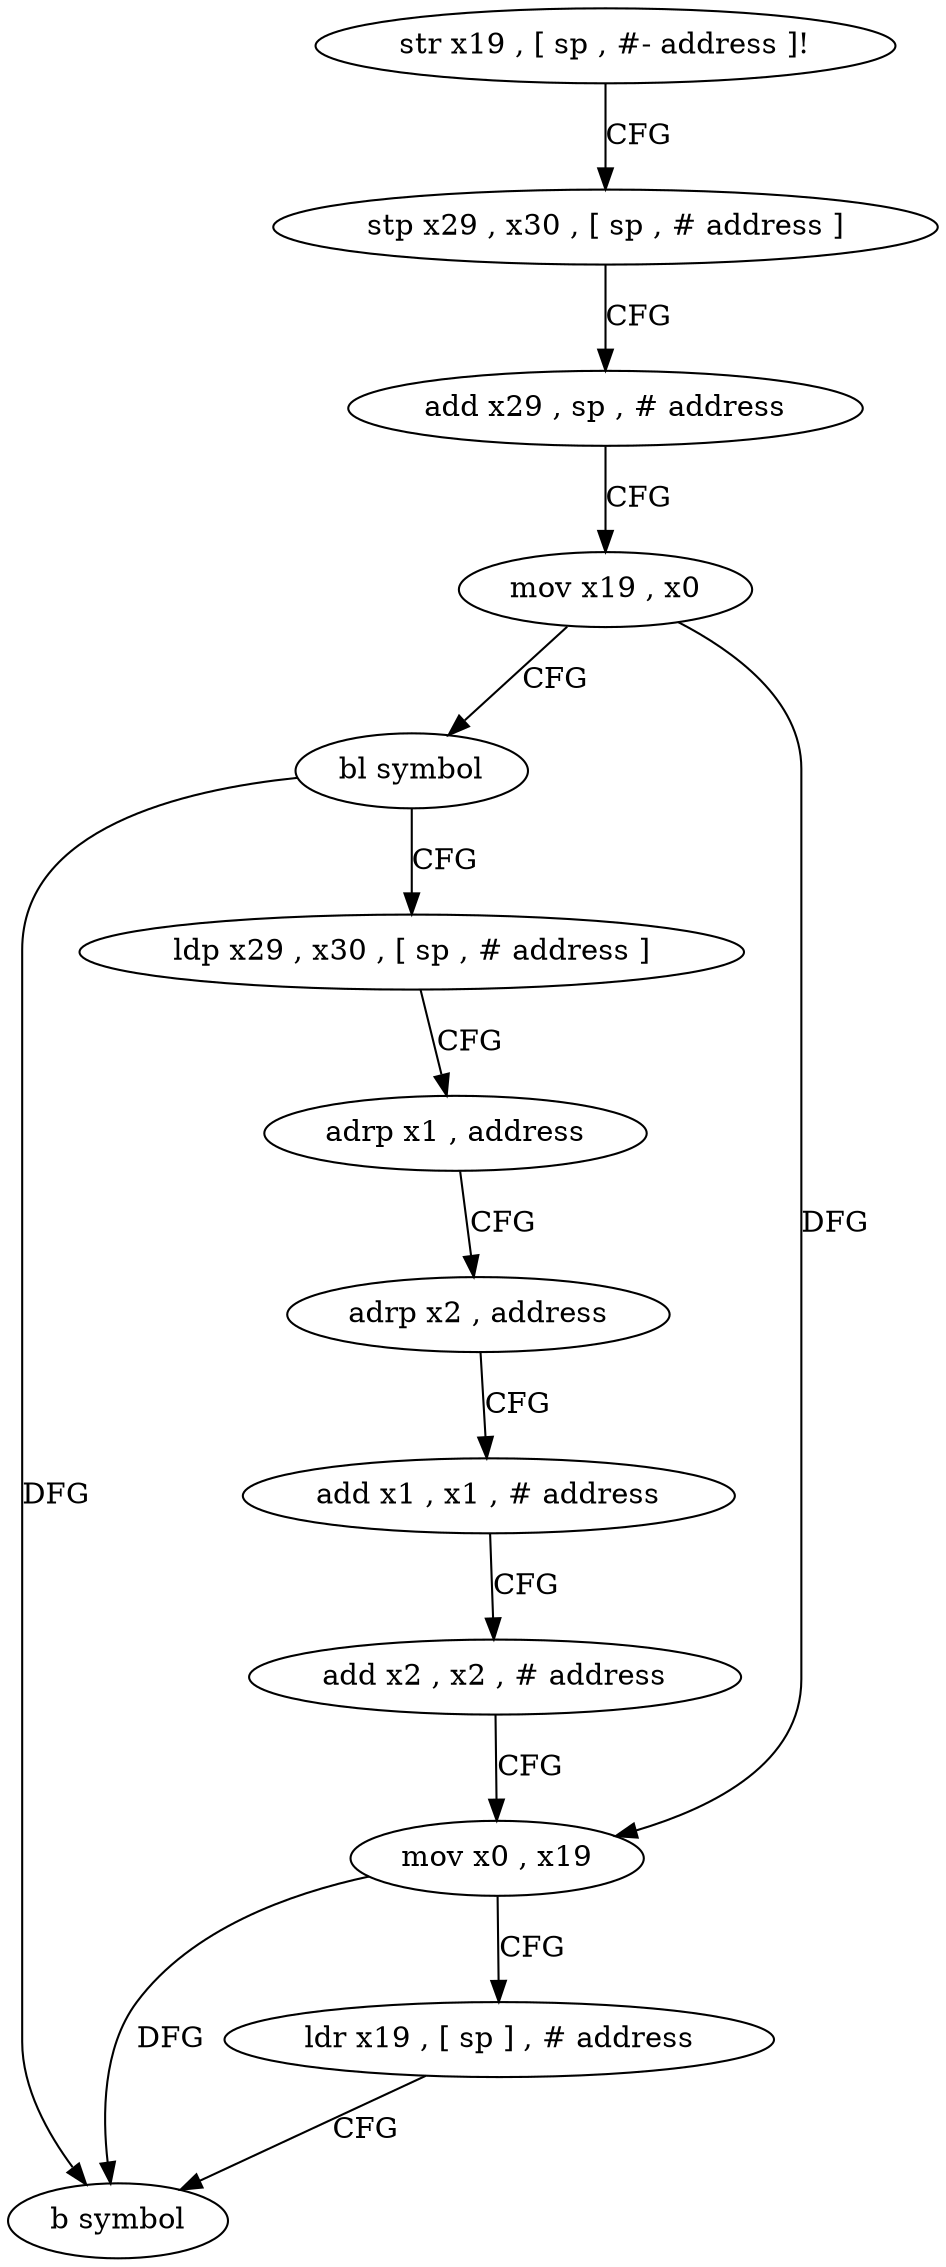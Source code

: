 digraph "func" {
"4284720" [label = "str x19 , [ sp , #- address ]!" ]
"4284724" [label = "stp x29 , x30 , [ sp , # address ]" ]
"4284728" [label = "add x29 , sp , # address" ]
"4284732" [label = "mov x19 , x0" ]
"4284736" [label = "bl symbol" ]
"4284740" [label = "ldp x29 , x30 , [ sp , # address ]" ]
"4284744" [label = "adrp x1 , address" ]
"4284748" [label = "adrp x2 , address" ]
"4284752" [label = "add x1 , x1 , # address" ]
"4284756" [label = "add x2 , x2 , # address" ]
"4284760" [label = "mov x0 , x19" ]
"4284764" [label = "ldr x19 , [ sp ] , # address" ]
"4284768" [label = "b symbol" ]
"4284720" -> "4284724" [ label = "CFG" ]
"4284724" -> "4284728" [ label = "CFG" ]
"4284728" -> "4284732" [ label = "CFG" ]
"4284732" -> "4284736" [ label = "CFG" ]
"4284732" -> "4284760" [ label = "DFG" ]
"4284736" -> "4284740" [ label = "CFG" ]
"4284736" -> "4284768" [ label = "DFG" ]
"4284740" -> "4284744" [ label = "CFG" ]
"4284744" -> "4284748" [ label = "CFG" ]
"4284748" -> "4284752" [ label = "CFG" ]
"4284752" -> "4284756" [ label = "CFG" ]
"4284756" -> "4284760" [ label = "CFG" ]
"4284760" -> "4284764" [ label = "CFG" ]
"4284760" -> "4284768" [ label = "DFG" ]
"4284764" -> "4284768" [ label = "CFG" ]
}
